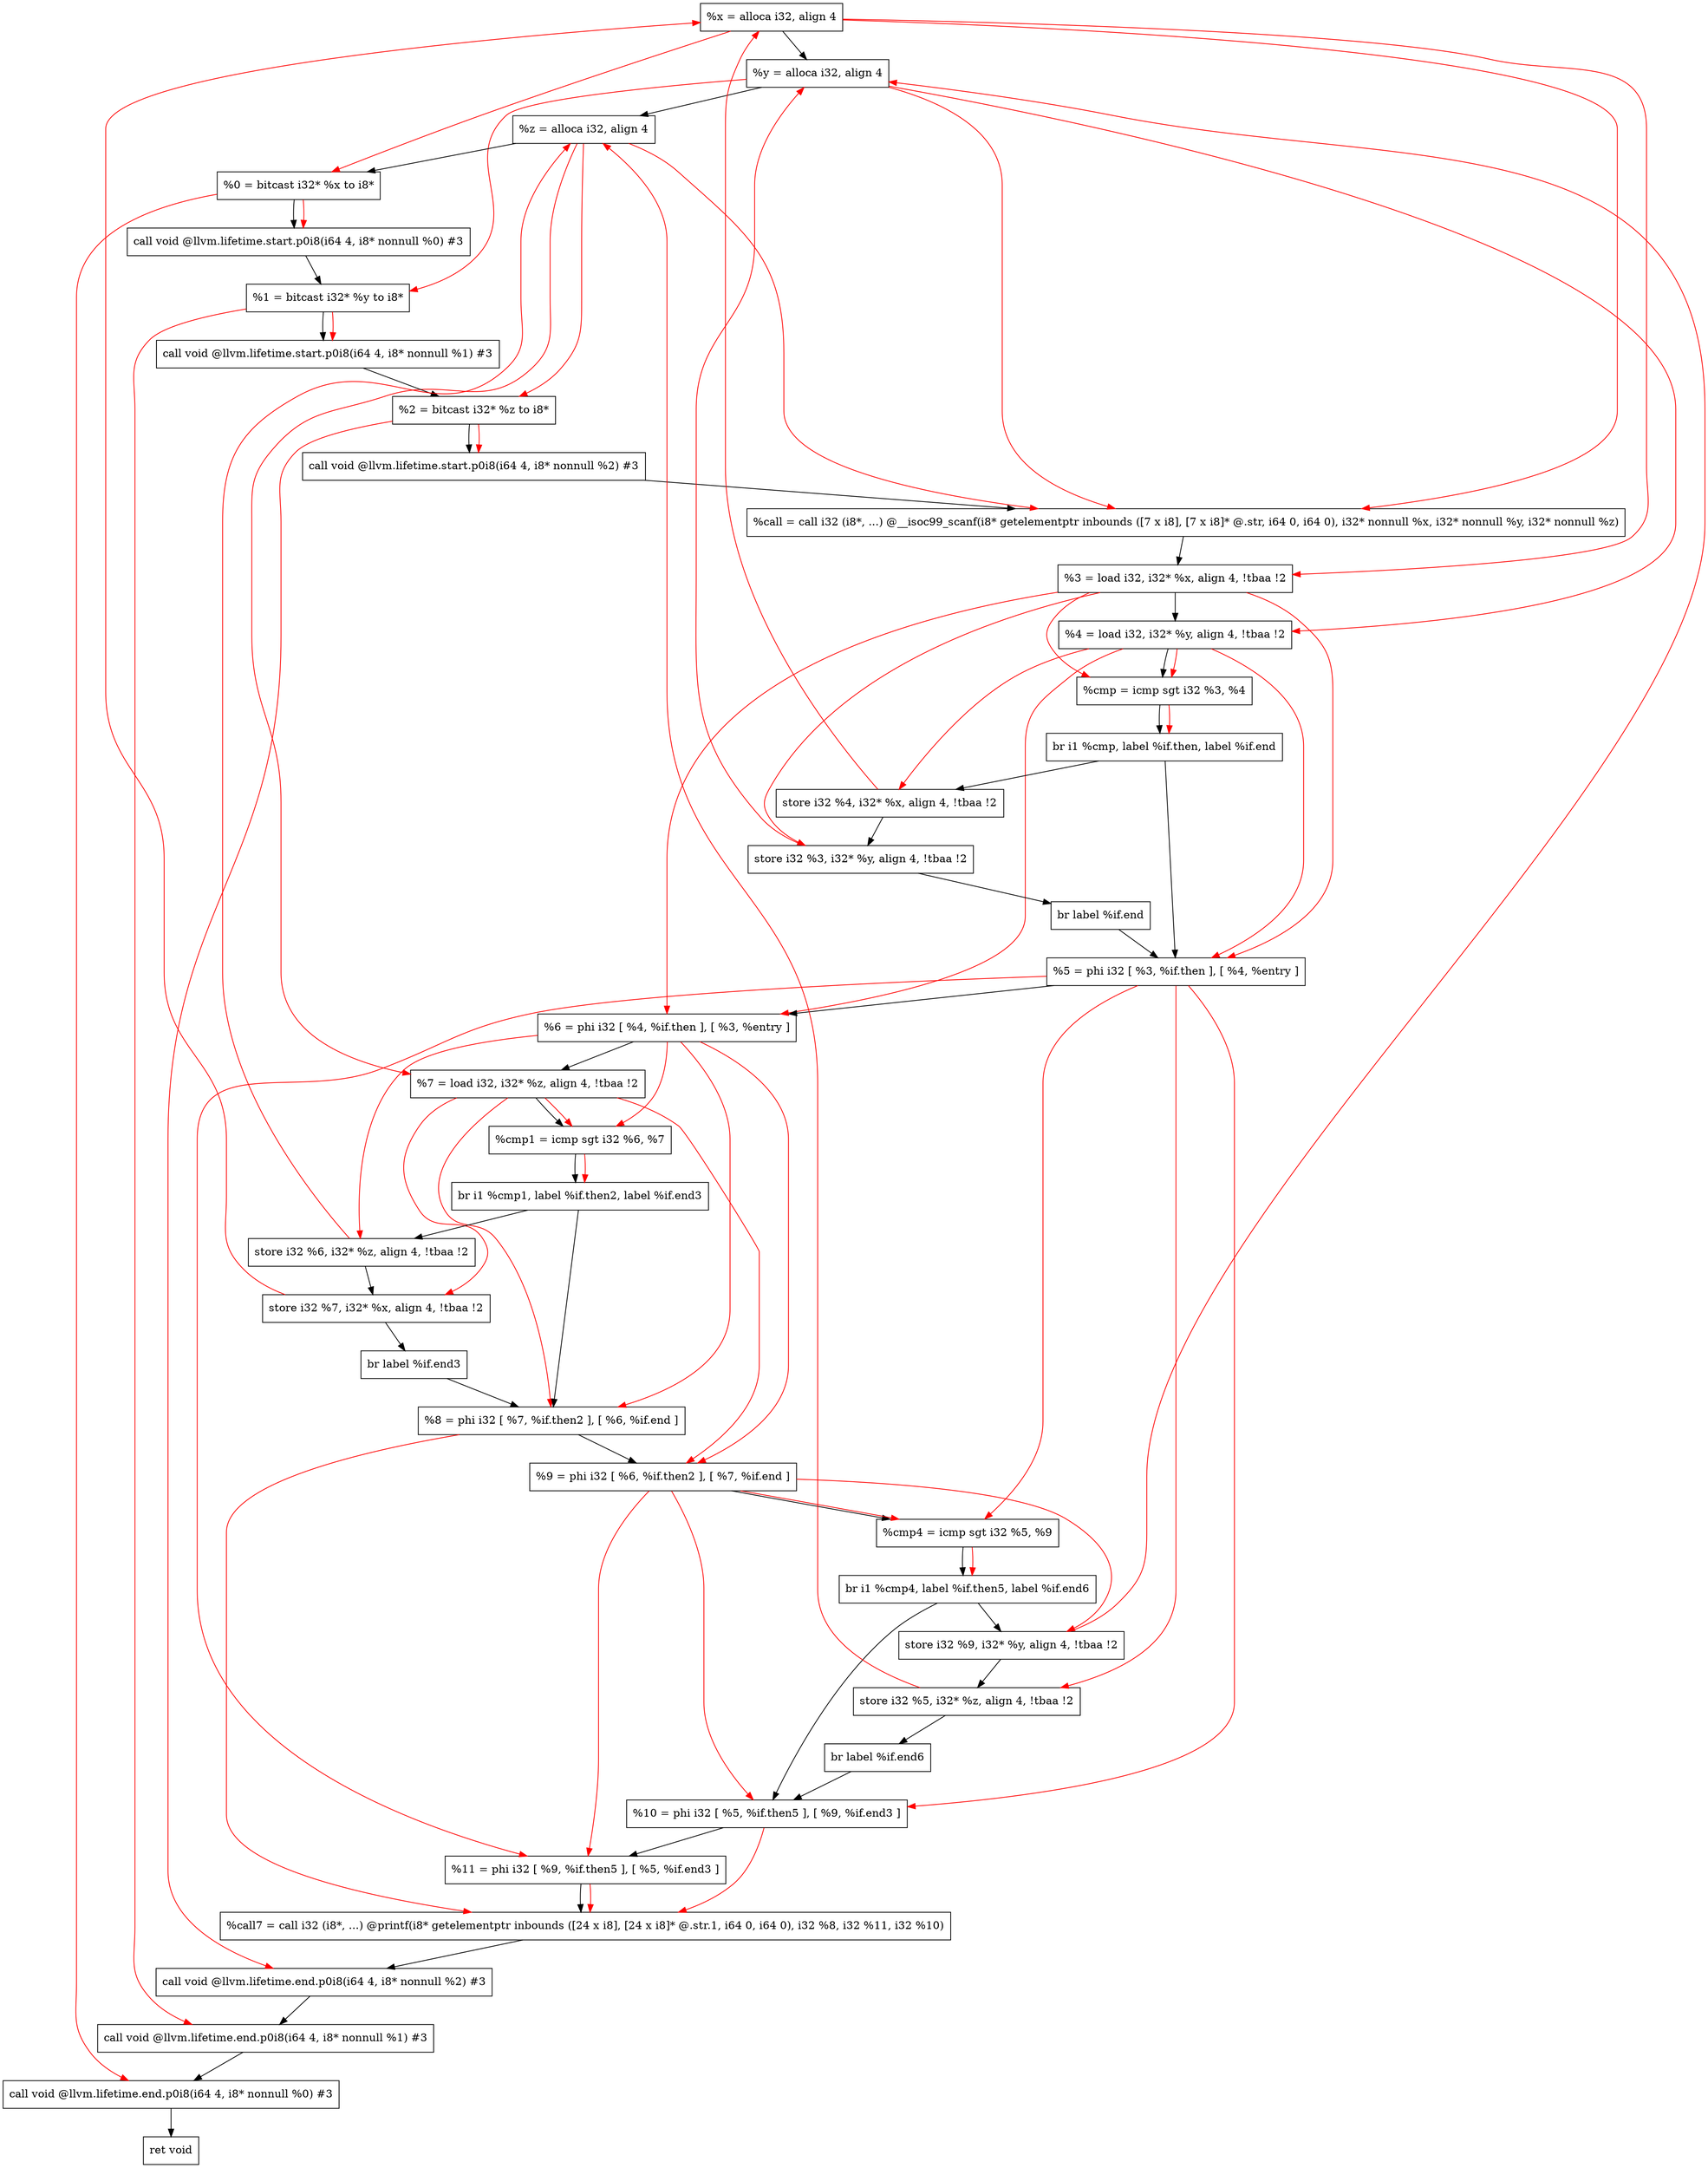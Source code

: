 digraph "CDFG for'func' function" {
	Node0x55c92f8f9248[shape=record, label="  %x = alloca i32, align 4"];
	Node0x55c92f8f9908[shape=record, label="  %y = alloca i32, align 4"];
	Node0x55c92f8f9988[shape=record, label="  %z = alloca i32, align 4"];
	Node0x55c92f8f9a08[shape=record, label="  %0 = bitcast i32* %x to i8*"];
	Node0x55c92f8f9e68[shape=record, label="  call void @llvm.lifetime.start.p0i8(i64 4, i8* nonnull %0) #3"];
	Node0x55c92f8f9f48[shape=record, label="  %1 = bitcast i32* %y to i8*"];
	Node0x55c92f8fa048[shape=record, label="  call void @llvm.lifetime.start.p0i8(i64 4, i8* nonnull %1) #3"];
	Node0x55c92f8fa108[shape=record, label="  %2 = bitcast i32* %z to i8*"];
	Node0x55c92f8fa1c8[shape=record, label="  call void @llvm.lifetime.start.p0i8(i64 4, i8* nonnull %2) #3"];
	Node0x55c92f8fa668[shape=record, label="  %call = call i32 (i8*, ...) @__isoc99_scanf(i8* getelementptr inbounds ([7 x i8], [7 x i8]* @.str, i64 0, i64 0), i32* nonnull %x, i32* nonnull %y, i32* nonnull %z)"];
	Node0x55c92f8fa728[shape=record, label="  %3 = load i32, i32* %x, align 4, !tbaa !2"];
	Node0x55c92f8fb618[shape=record, label="  %4 = load i32, i32* %y, align 4, !tbaa !2"];
	Node0x55c92f8fbcf0[shape=record, label="  %cmp = icmp sgt i32 %3, %4"];
	Node0x55c92f88e348[shape=record, label="  br i1 %cmp, label %if.then, label %if.end"];
	Node0x55c92f8fbf20[shape=record, label="  store i32 %4, i32* %x, align 4, !tbaa !2"];
	Node0x55c92f8fbfa0[shape=record, label="  store i32 %3, i32* %y, align 4, !tbaa !2"];
	Node0x55c92f8fbdd8[shape=record, label="  br label %if.end"];
	Node0x55c92f8fbff8[shape=record, label="  %5 = phi i32 [ %3, %if.then ], [ %4, %entry ]"];
	Node0x55c92f8fc098[shape=record, label="  %6 = phi i32 [ %4, %if.then ], [ %3, %entry ]"];
	Node0x55c92f8fbea8[shape=record, label="  %7 = load i32, i32* %z, align 4, !tbaa !2"];
	Node0x55c92f8fc160[shape=record, label="  %cmp1 = icmp sgt i32 %6, %7"];
	Node0x55c92f88e468[shape=record, label="  br i1 %cmp1, label %if.then2, label %if.end3"];
	Node0x55c92f8fc370[shape=record, label="  store i32 %6, i32* %z, align 4, !tbaa !2"];
	Node0x55c92f8fc3f0[shape=record, label="  store i32 %7, i32* %x, align 4, !tbaa !2"];
	Node0x55c92f8fc228[shape=record, label="  br label %if.end3"];
	Node0x55c92f8fc448[shape=record, label="  %8 = phi i32 [ %7, %if.then2 ], [ %6, %if.end ]"];
	Node0x55c92f8fbc78[shape=record, label="  %9 = phi i32 [ %6, %if.then2 ], [ %7, %if.end ]"];
	Node0x55c92f8fc560[shape=record, label="  %cmp4 = icmp sgt i32 %5, %9"];
	Node0x55c92f8fc8f8[shape=record, label="  br i1 %cmp4, label %if.then5, label %if.end6"];
	Node0x55c92f8fc970[shape=record, label="  store i32 %9, i32* %y, align 4, !tbaa !2"];
	Node0x55c92f8fc9f0[shape=record, label="  store i32 %5, i32* %z, align 4, !tbaa !2"];
	Node0x55c92f8fc2f8[shape=record, label="  br label %if.end6"];
	Node0x55c92f8fca48[shape=record, label="  %10 = phi i32 [ %5, %if.then5 ], [ %9, %if.end3 ]"];
	Node0x55c92f8fcae8[shape=record, label="  %11 = phi i32 [ %9, %if.then5 ], [ %5, %if.end3 ]"];
	Node0x55c92f8fcd58[shape=record, label="  %call7 = call i32 (i8*, ...) @printf(i8* getelementptr inbounds ([24 x i8], [24 x i8]* @.str.1, i64 0, i64 0), i32 %8, i32 %11, i32 %10)"];
	Node0x55c92f8fd048[shape=record, label="  call void @llvm.lifetime.end.p0i8(i64 4, i8* nonnull %2) #3"];
	Node0x55c92f8fd1a8[shape=record, label="  call void @llvm.lifetime.end.p0i8(i64 4, i8* nonnull %1) #3"];
	Node0x55c92f8fd2b8[shape=record, label="  call void @llvm.lifetime.end.p0i8(i64 4, i8* nonnull %0) #3"];
	Node0x55c92f8fd360[shape=record, label="  ret void"];
	Node0x55c92f8f9248 -> Node0x55c92f8f9908
	Node0x55c92f8f9908 -> Node0x55c92f8f9988
	Node0x55c92f8f9988 -> Node0x55c92f8f9a08
	Node0x55c92f8f9a08 -> Node0x55c92f8f9e68
	Node0x55c92f8f9e68 -> Node0x55c92f8f9f48
	Node0x55c92f8f9f48 -> Node0x55c92f8fa048
	Node0x55c92f8fa048 -> Node0x55c92f8fa108
	Node0x55c92f8fa108 -> Node0x55c92f8fa1c8
	Node0x55c92f8fa1c8 -> Node0x55c92f8fa668
	Node0x55c92f8fa668 -> Node0x55c92f8fa728
	Node0x55c92f8fa728 -> Node0x55c92f8fb618
	Node0x55c92f8fb618 -> Node0x55c92f8fbcf0
	Node0x55c92f8fbcf0 -> Node0x55c92f88e348
	Node0x55c92f88e348 -> Node0x55c92f8fbf20
	Node0x55c92f88e348 -> Node0x55c92f8fbff8
	Node0x55c92f8fbf20 -> Node0x55c92f8fbfa0
	Node0x55c92f8fbfa0 -> Node0x55c92f8fbdd8
	Node0x55c92f8fbdd8 -> Node0x55c92f8fbff8
	Node0x55c92f8fbff8 -> Node0x55c92f8fc098
	Node0x55c92f8fc098 -> Node0x55c92f8fbea8
	Node0x55c92f8fbea8 -> Node0x55c92f8fc160
	Node0x55c92f8fc160 -> Node0x55c92f88e468
	Node0x55c92f88e468 -> Node0x55c92f8fc370
	Node0x55c92f88e468 -> Node0x55c92f8fc448
	Node0x55c92f8fc370 -> Node0x55c92f8fc3f0
	Node0x55c92f8fc3f0 -> Node0x55c92f8fc228
	Node0x55c92f8fc228 -> Node0x55c92f8fc448
	Node0x55c92f8fc448 -> Node0x55c92f8fbc78
	Node0x55c92f8fbc78 -> Node0x55c92f8fc560
	Node0x55c92f8fc560 -> Node0x55c92f8fc8f8
	Node0x55c92f8fc8f8 -> Node0x55c92f8fc970
	Node0x55c92f8fc8f8 -> Node0x55c92f8fca48
	Node0x55c92f8fc970 -> Node0x55c92f8fc9f0
	Node0x55c92f8fc9f0 -> Node0x55c92f8fc2f8
	Node0x55c92f8fc2f8 -> Node0x55c92f8fca48
	Node0x55c92f8fca48 -> Node0x55c92f8fcae8
	Node0x55c92f8fcae8 -> Node0x55c92f8fcd58
	Node0x55c92f8fcd58 -> Node0x55c92f8fd048
	Node0x55c92f8fd048 -> Node0x55c92f8fd1a8
	Node0x55c92f8fd1a8 -> Node0x55c92f8fd2b8
	Node0x55c92f8fd2b8 -> Node0x55c92f8fd360
edge [color=red]
	Node0x55c92f8f9248 -> Node0x55c92f8f9a08
	Node0x55c92f8f9a08 -> Node0x55c92f8f9e68
	Node0x55c92f8f9908 -> Node0x55c92f8f9f48
	Node0x55c92f8f9f48 -> Node0x55c92f8fa048
	Node0x55c92f8f9988 -> Node0x55c92f8fa108
	Node0x55c92f8fa108 -> Node0x55c92f8fa1c8
	Node0x55c92f8f9248 -> Node0x55c92f8fa668
	Node0x55c92f8f9908 -> Node0x55c92f8fa668
	Node0x55c92f8f9988 -> Node0x55c92f8fa668
	Node0x55c92f8f9248 -> Node0x55c92f8fa728
	Node0x55c92f8f9908 -> Node0x55c92f8fb618
	Node0x55c92f8fa728 -> Node0x55c92f8fbcf0
	Node0x55c92f8fb618 -> Node0x55c92f8fbcf0
	Node0x55c92f8fbcf0 -> Node0x55c92f88e348
	Node0x55c92f8fb618 -> Node0x55c92f8fbf20
	Node0x55c92f8fbf20 -> Node0x55c92f8f9248
	Node0x55c92f8fa728 -> Node0x55c92f8fbfa0
	Node0x55c92f8fbfa0 -> Node0x55c92f8f9908
	Node0x55c92f8fa728 -> Node0x55c92f8fbff8
	Node0x55c92f8fb618 -> Node0x55c92f8fbff8
	Node0x55c92f8fb618 -> Node0x55c92f8fc098
	Node0x55c92f8fa728 -> Node0x55c92f8fc098
	Node0x55c92f8f9988 -> Node0x55c92f8fbea8
	Node0x55c92f8fc098 -> Node0x55c92f8fc160
	Node0x55c92f8fbea8 -> Node0x55c92f8fc160
	Node0x55c92f8fc160 -> Node0x55c92f88e468
	Node0x55c92f8fc098 -> Node0x55c92f8fc370
	Node0x55c92f8fc370 -> Node0x55c92f8f9988
	Node0x55c92f8fbea8 -> Node0x55c92f8fc3f0
	Node0x55c92f8fc3f0 -> Node0x55c92f8f9248
	Node0x55c92f8fbea8 -> Node0x55c92f8fc448
	Node0x55c92f8fc098 -> Node0x55c92f8fc448
	Node0x55c92f8fc098 -> Node0x55c92f8fbc78
	Node0x55c92f8fbea8 -> Node0x55c92f8fbc78
	Node0x55c92f8fbff8 -> Node0x55c92f8fc560
	Node0x55c92f8fbc78 -> Node0x55c92f8fc560
	Node0x55c92f8fc560 -> Node0x55c92f8fc8f8
	Node0x55c92f8fbc78 -> Node0x55c92f8fc970
	Node0x55c92f8fc970 -> Node0x55c92f8f9908
	Node0x55c92f8fbff8 -> Node0x55c92f8fc9f0
	Node0x55c92f8fc9f0 -> Node0x55c92f8f9988
	Node0x55c92f8fbff8 -> Node0x55c92f8fca48
	Node0x55c92f8fbc78 -> Node0x55c92f8fca48
	Node0x55c92f8fbc78 -> Node0x55c92f8fcae8
	Node0x55c92f8fbff8 -> Node0x55c92f8fcae8
	Node0x55c92f8fc448 -> Node0x55c92f8fcd58
	Node0x55c92f8fcae8 -> Node0x55c92f8fcd58
	Node0x55c92f8fca48 -> Node0x55c92f8fcd58
	Node0x55c92f8fa108 -> Node0x55c92f8fd048
	Node0x55c92f8f9f48 -> Node0x55c92f8fd1a8
	Node0x55c92f8f9a08 -> Node0x55c92f8fd2b8
}
